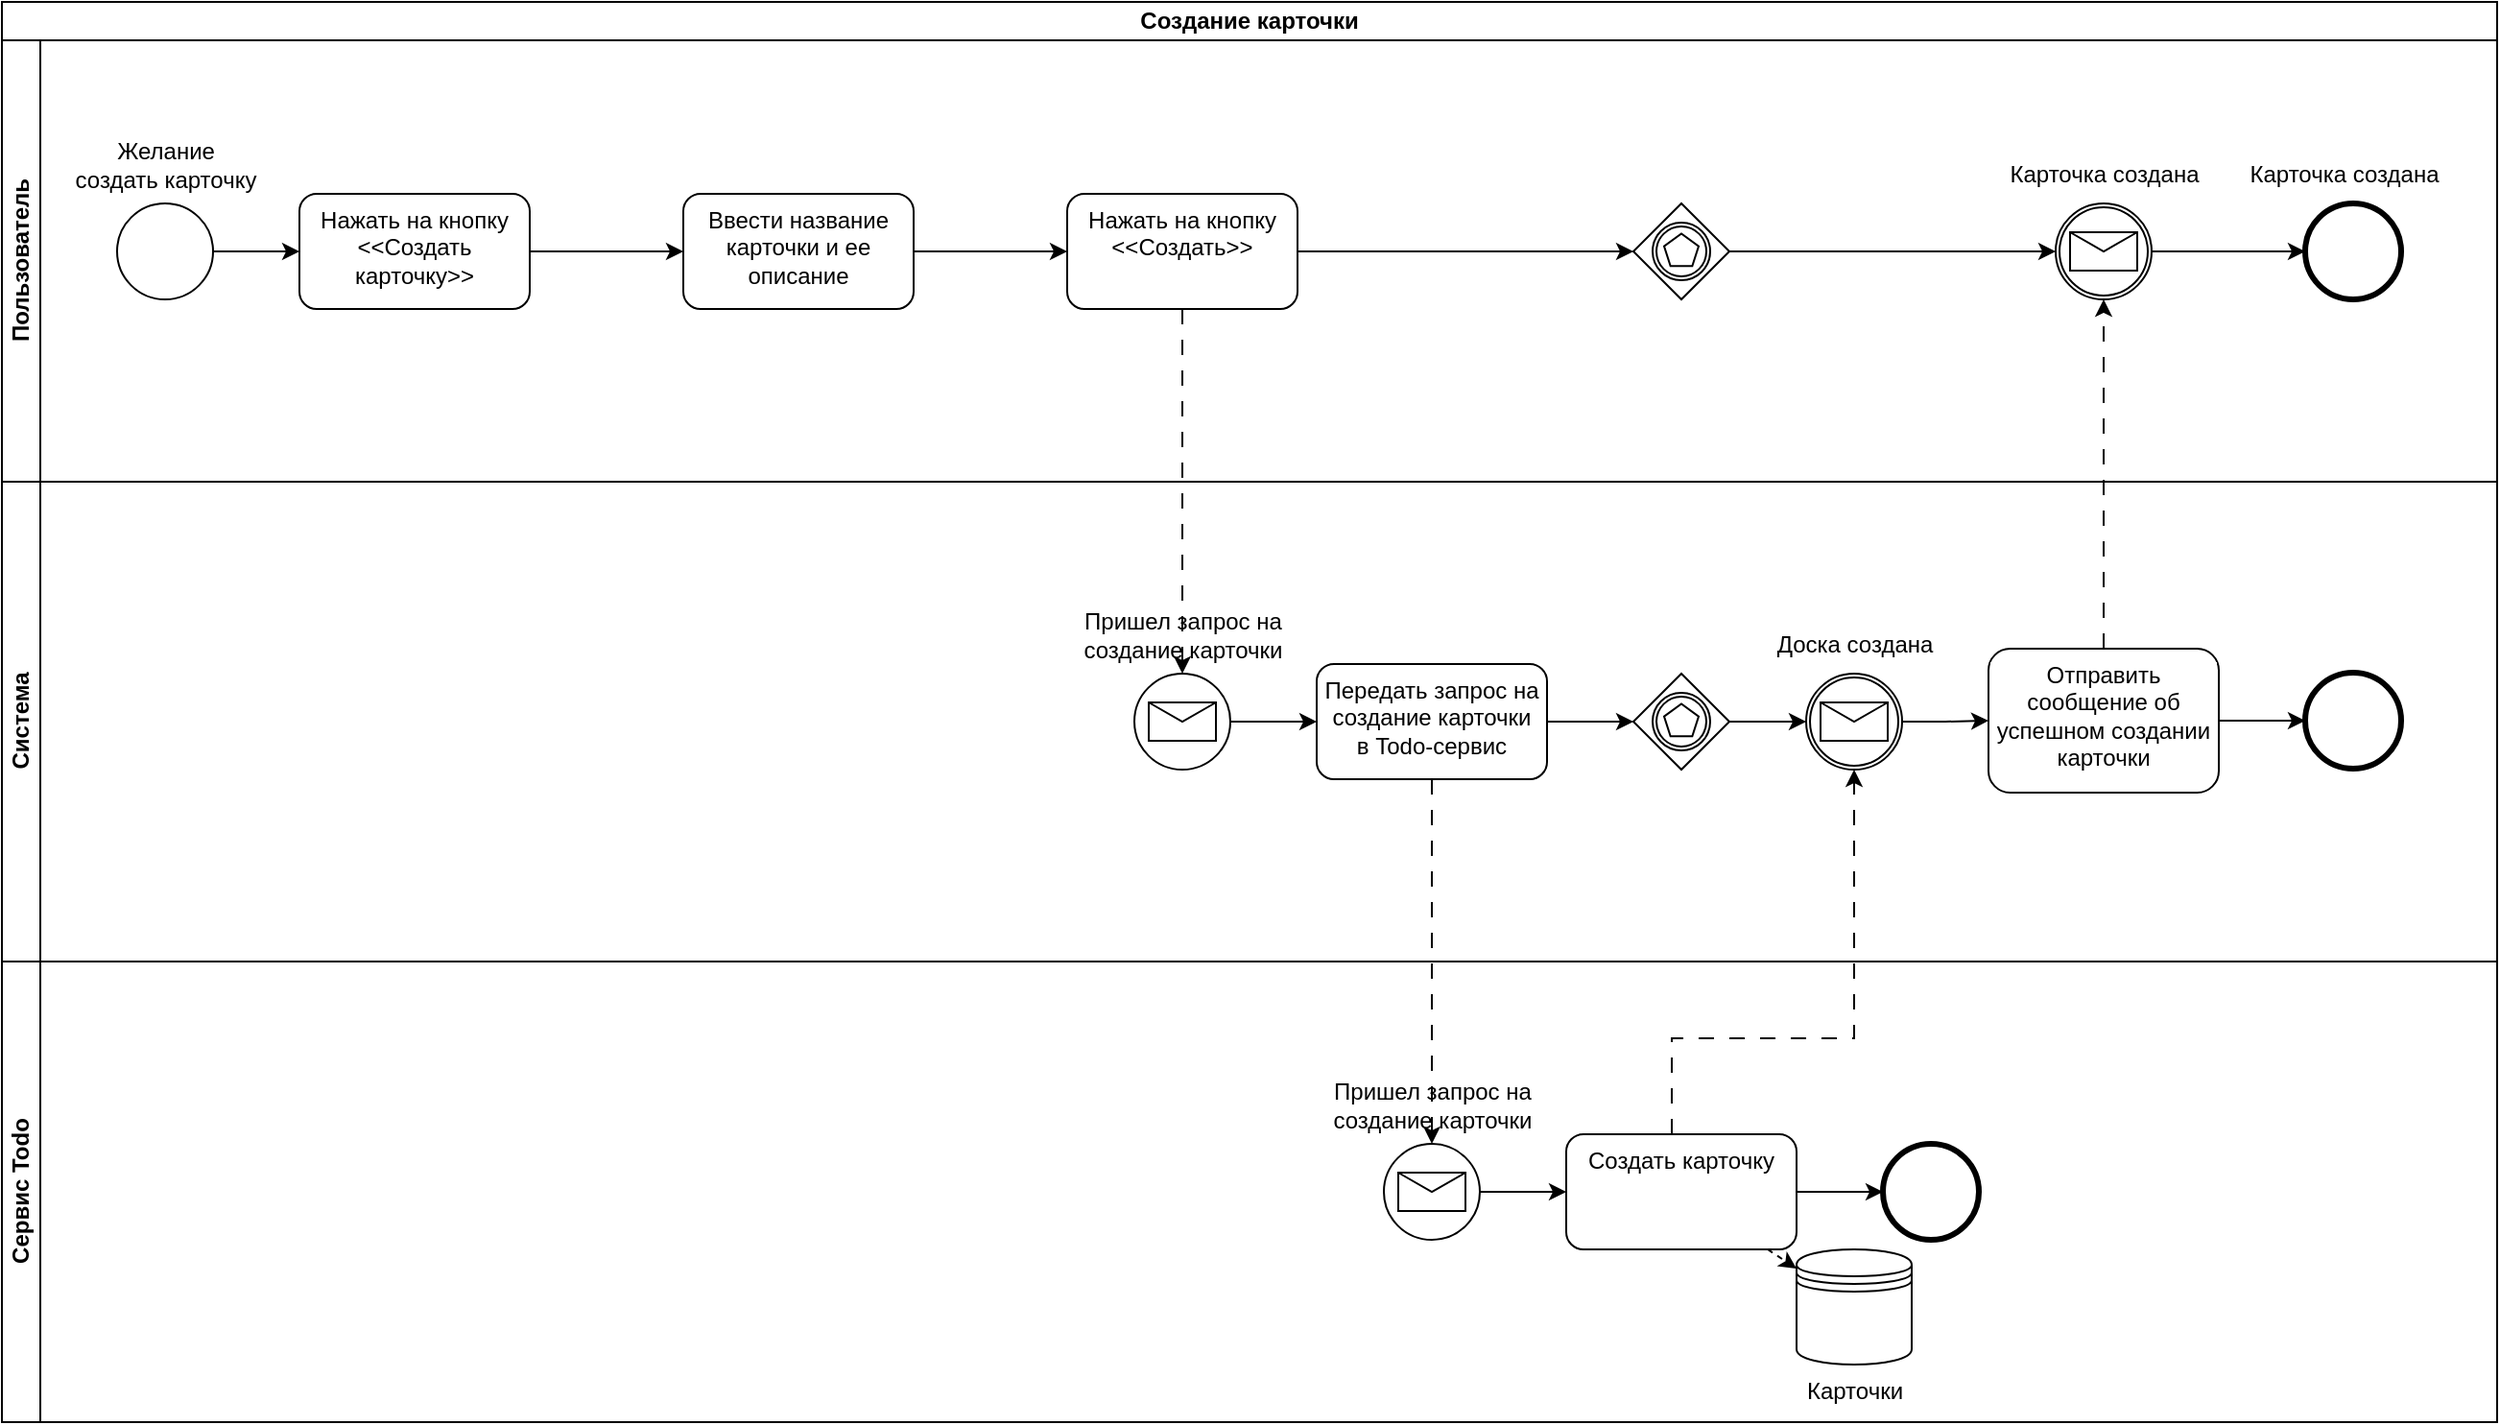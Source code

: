 <mxfile version="24.7.8">
  <diagram name="Page-1" id="QzjLn1SZSdujIkb1C91d">
    <mxGraphModel dx="1274" dy="875" grid="1" gridSize="10" guides="1" tooltips="1" connect="1" arrows="1" fold="1" page="0" pageScale="1" pageWidth="850" pageHeight="1100" math="0" shadow="0">
      <root>
        <mxCell id="0" />
        <mxCell id="1" parent="0" />
        <mxCell id="3l5RPIl40PxHx7laBUkO-1" value="Создание карточки" style="swimlane;html=1;childLayout=stackLayout;resizeParent=1;resizeParentMax=0;horizontal=1;startSize=20;horizontalStack=0;whiteSpace=wrap;" parent="1" vertex="1">
          <mxGeometry x="540" y="210" width="1300" height="740" as="geometry" />
        </mxCell>
        <mxCell id="3l5RPIl40PxHx7laBUkO-2" value="Пользователь" style="swimlane;html=1;startSize=20;horizontal=0;" parent="3l5RPIl40PxHx7laBUkO-1" vertex="1">
          <mxGeometry y="20" width="1300" height="230" as="geometry" />
        </mxCell>
        <mxCell id="3l5RPIl40PxHx7laBUkO-8" value="" style="edgeStyle=orthogonalEdgeStyle;rounded=0;orthogonalLoop=1;jettySize=auto;html=1;" parent="3l5RPIl40PxHx7laBUkO-2" source="3l5RPIl40PxHx7laBUkO-5" target="3l5RPIl40PxHx7laBUkO-7" edge="1">
          <mxGeometry relative="1" as="geometry" />
        </mxCell>
        <mxCell id="3l5RPIl40PxHx7laBUkO-5" value="" style="points=[[0.145,0.145,0],[0.5,0,0],[0.855,0.145,0],[1,0.5,0],[0.855,0.855,0],[0.5,1,0],[0.145,0.855,0],[0,0.5,0]];shape=mxgraph.bpmn.event;html=1;verticalLabelPosition=bottom;labelBackgroundColor=#ffffff;verticalAlign=top;align=center;perimeter=ellipsePerimeter;outlineConnect=0;aspect=fixed;outline=standard;symbol=general;" parent="3l5RPIl40PxHx7laBUkO-2" vertex="1">
          <mxGeometry x="60" y="85" width="50" height="50" as="geometry" />
        </mxCell>
        <mxCell id="3l5RPIl40PxHx7laBUkO-6" value="Желание&lt;div&gt;создать карточку&lt;/div&gt;" style="text;html=1;align=center;verticalAlign=middle;resizable=0;points=[];autosize=1;strokeColor=none;fillColor=none;" parent="3l5RPIl40PxHx7laBUkO-2" vertex="1">
          <mxGeometry x="25" y="45" width="120" height="40" as="geometry" />
        </mxCell>
        <mxCell id="3l5RPIl40PxHx7laBUkO-10" value="" style="edgeStyle=orthogonalEdgeStyle;rounded=0;orthogonalLoop=1;jettySize=auto;html=1;" parent="3l5RPIl40PxHx7laBUkO-2" source="3l5RPIl40PxHx7laBUkO-7" target="3l5RPIl40PxHx7laBUkO-9" edge="1">
          <mxGeometry relative="1" as="geometry" />
        </mxCell>
        <mxCell id="3l5RPIl40PxHx7laBUkO-7" value="Нажать на кнопку&lt;br&gt;&amp;lt;&amp;lt;Создать карточку&amp;gt;&amp;gt;" style="rounded=1;whiteSpace=wrap;html=1;verticalAlign=top;labelBackgroundColor=#ffffff;" parent="3l5RPIl40PxHx7laBUkO-2" vertex="1">
          <mxGeometry x="155" y="80" width="120" height="60" as="geometry" />
        </mxCell>
        <mxCell id="3l5RPIl40PxHx7laBUkO-12" value="" style="edgeStyle=orthogonalEdgeStyle;rounded=0;orthogonalLoop=1;jettySize=auto;html=1;" parent="3l5RPIl40PxHx7laBUkO-2" source="3l5RPIl40PxHx7laBUkO-9" target="3l5RPIl40PxHx7laBUkO-11" edge="1">
          <mxGeometry relative="1" as="geometry" />
        </mxCell>
        <mxCell id="3l5RPIl40PxHx7laBUkO-9" value="Ввести название карточки и ее описание" style="rounded=1;whiteSpace=wrap;html=1;verticalAlign=top;labelBackgroundColor=#ffffff;" parent="3l5RPIl40PxHx7laBUkO-2" vertex="1">
          <mxGeometry x="355" y="80" width="120" height="60" as="geometry" />
        </mxCell>
        <mxCell id="3l5RPIl40PxHx7laBUkO-43" style="edgeStyle=orthogonalEdgeStyle;rounded=0;orthogonalLoop=1;jettySize=auto;html=1;" parent="3l5RPIl40PxHx7laBUkO-2" source="3l5RPIl40PxHx7laBUkO-11" target="3l5RPIl40PxHx7laBUkO-42" edge="1">
          <mxGeometry relative="1" as="geometry" />
        </mxCell>
        <mxCell id="3l5RPIl40PxHx7laBUkO-11" value="Нажать на кнопку&lt;div&gt;&amp;lt;&amp;lt;Создать&amp;gt;&amp;gt;&lt;/div&gt;" style="rounded=1;whiteSpace=wrap;html=1;verticalAlign=top;labelBackgroundColor=#ffffff;" parent="3l5RPIl40PxHx7laBUkO-2" vertex="1">
          <mxGeometry x="555" y="80" width="120" height="60" as="geometry" />
        </mxCell>
        <mxCell id="3l5RPIl40PxHx7laBUkO-47" style="edgeStyle=orthogonalEdgeStyle;rounded=0;orthogonalLoop=1;jettySize=auto;html=1;" parent="3l5RPIl40PxHx7laBUkO-2" source="3l5RPIl40PxHx7laBUkO-40" target="3l5RPIl40PxHx7laBUkO-45" edge="1">
          <mxGeometry relative="1" as="geometry" />
        </mxCell>
        <mxCell id="3l5RPIl40PxHx7laBUkO-40" value="" style="points=[[0.145,0.145,0],[0.5,0,0],[0.855,0.145,0],[1,0.5,0],[0.855,0.855,0],[0.5,1,0],[0.145,0.855,0],[0,0.5,0]];shape=mxgraph.bpmn.event;html=1;verticalLabelPosition=bottom;labelBackgroundColor=#ffffff;verticalAlign=top;align=center;perimeter=ellipsePerimeter;outlineConnect=0;aspect=fixed;outline=catching;symbol=message;" parent="3l5RPIl40PxHx7laBUkO-2" vertex="1">
          <mxGeometry x="1070" y="85" width="50" height="50" as="geometry" />
        </mxCell>
        <mxCell id="3l5RPIl40PxHx7laBUkO-46" style="edgeStyle=orthogonalEdgeStyle;rounded=0;orthogonalLoop=1;jettySize=auto;html=1;" parent="3l5RPIl40PxHx7laBUkO-2" source="3l5RPIl40PxHx7laBUkO-42" target="3l5RPIl40PxHx7laBUkO-40" edge="1">
          <mxGeometry relative="1" as="geometry" />
        </mxCell>
        <mxCell id="3l5RPIl40PxHx7laBUkO-42" value="" style="points=[[0.25,0.25,0],[0.5,0,0],[0.75,0.25,0],[1,0.5,0],[0.75,0.75,0],[0.5,1,0],[0.25,0.75,0],[0,0.5,0]];shape=mxgraph.bpmn.gateway2;html=1;verticalLabelPosition=bottom;labelBackgroundColor=#ffffff;verticalAlign=top;align=center;perimeter=rhombusPerimeter;outlineConnect=0;outline=catching;symbol=multiple;" parent="3l5RPIl40PxHx7laBUkO-2" vertex="1">
          <mxGeometry x="850" y="85" width="50" height="50" as="geometry" />
        </mxCell>
        <mxCell id="3l5RPIl40PxHx7laBUkO-44" value="Карточка создана" style="text;html=1;align=center;verticalAlign=middle;resizable=0;points=[];autosize=1;strokeColor=none;fillColor=none;" parent="3l5RPIl40PxHx7laBUkO-2" vertex="1">
          <mxGeometry x="1035" y="55" width="120" height="30" as="geometry" />
        </mxCell>
        <mxCell id="3l5RPIl40PxHx7laBUkO-45" value="" style="points=[[0.145,0.145,0],[0.5,0,0],[0.855,0.145,0],[1,0.5,0],[0.855,0.855,0],[0.5,1,0],[0.145,0.855,0],[0,0.5,0]];shape=mxgraph.bpmn.event;html=1;verticalLabelPosition=bottom;labelBackgroundColor=#ffffff;verticalAlign=top;align=center;perimeter=ellipsePerimeter;outlineConnect=0;aspect=fixed;outline=end;symbol=terminate2;" parent="3l5RPIl40PxHx7laBUkO-2" vertex="1">
          <mxGeometry x="1200" y="85" width="50" height="50" as="geometry" />
        </mxCell>
        <mxCell id="3l5RPIl40PxHx7laBUkO-54" value="Карточка создана" style="text;html=1;align=center;verticalAlign=middle;resizable=0;points=[];autosize=1;strokeColor=none;fillColor=none;" parent="3l5RPIl40PxHx7laBUkO-2" vertex="1">
          <mxGeometry x="1160" y="55" width="120" height="30" as="geometry" />
        </mxCell>
        <mxCell id="3l5RPIl40PxHx7laBUkO-3" value="Система" style="swimlane;html=1;startSize=20;horizontal=0;" parent="3l5RPIl40PxHx7laBUkO-1" vertex="1">
          <mxGeometry y="250" width="1300" height="250" as="geometry" />
        </mxCell>
        <mxCell id="3l5RPIl40PxHx7laBUkO-20" value="" style="edgeStyle=orthogonalEdgeStyle;rounded=0;orthogonalLoop=1;jettySize=auto;html=1;" parent="3l5RPIl40PxHx7laBUkO-3" source="3l5RPIl40PxHx7laBUkO-13" target="3l5RPIl40PxHx7laBUkO-19" edge="1">
          <mxGeometry relative="1" as="geometry" />
        </mxCell>
        <mxCell id="3l5RPIl40PxHx7laBUkO-13" value="" style="points=[[0.145,0.145,0],[0.5,0,0],[0.855,0.145,0],[1,0.5,0],[0.855,0.855,0],[0.5,1,0],[0.145,0.855,0],[0,0.5,0]];shape=mxgraph.bpmn.event;html=1;verticalLabelPosition=bottom;labelBackgroundColor=#ffffff;verticalAlign=top;align=center;perimeter=ellipsePerimeter;outlineConnect=0;aspect=fixed;outline=standard;symbol=message;" parent="3l5RPIl40PxHx7laBUkO-3" vertex="1">
          <mxGeometry x="590" y="100" width="50" height="50" as="geometry" />
        </mxCell>
        <mxCell id="3l5RPIl40PxHx7laBUkO-33" value="" style="edgeStyle=orthogonalEdgeStyle;rounded=0;orthogonalLoop=1;jettySize=auto;html=1;" parent="3l5RPIl40PxHx7laBUkO-3" source="3l5RPIl40PxHx7laBUkO-19" target="3l5RPIl40PxHx7laBUkO-29" edge="1">
          <mxGeometry relative="1" as="geometry">
            <Array as="points">
              <mxPoint x="860" y="140" />
              <mxPoint x="860" y="140" />
            </Array>
          </mxGeometry>
        </mxCell>
        <mxCell id="3l5RPIl40PxHx7laBUkO-19" value="Передать запрос на&lt;div&gt;создание карточки&lt;/div&gt;&lt;div&gt;в Todo-сервис&lt;/div&gt;" style="rounded=1;whiteSpace=wrap;html=1;verticalAlign=top;labelBackgroundColor=#ffffff;" parent="3l5RPIl40PxHx7laBUkO-3" vertex="1">
          <mxGeometry x="685" y="95" width="120" height="60" as="geometry" />
        </mxCell>
        <mxCell id="3l5RPIl40PxHx7laBUkO-14" value="Пришел запрос на&lt;div&gt;создание карточки&lt;/div&gt;" style="text;html=1;align=center;verticalAlign=middle;resizable=0;points=[];autosize=1;strokeColor=none;fillColor=none;" parent="3l5RPIl40PxHx7laBUkO-3" vertex="1">
          <mxGeometry x="550" y="60" width="130" height="40" as="geometry" />
        </mxCell>
        <mxCell id="3l5RPIl40PxHx7laBUkO-34" style="edgeStyle=orthogonalEdgeStyle;rounded=0;orthogonalLoop=1;jettySize=auto;html=1;" parent="3l5RPIl40PxHx7laBUkO-3" source="3l5RPIl40PxHx7laBUkO-29" target="3l5RPIl40PxHx7laBUkO-30" edge="1">
          <mxGeometry relative="1" as="geometry" />
        </mxCell>
        <mxCell id="3l5RPIl40PxHx7laBUkO-29" value="" style="points=[[0.25,0.25,0],[0.5,0,0],[0.75,0.25,0],[1,0.5,0],[0.75,0.75,0],[0.5,1,0],[0.25,0.75,0],[0,0.5,0]];shape=mxgraph.bpmn.gateway2;html=1;verticalLabelPosition=bottom;labelBackgroundColor=#ffffff;verticalAlign=top;align=center;perimeter=rhombusPerimeter;outlineConnect=0;outline=catching;symbol=multiple;" parent="3l5RPIl40PxHx7laBUkO-3" vertex="1">
          <mxGeometry x="850" y="100" width="50" height="50" as="geometry" />
        </mxCell>
        <mxCell id="3l5RPIl40PxHx7laBUkO-37" value="" style="edgeStyle=orthogonalEdgeStyle;rounded=0;orthogonalLoop=1;jettySize=auto;html=1;" parent="3l5RPIl40PxHx7laBUkO-3" source="3l5RPIl40PxHx7laBUkO-30" target="3l5RPIl40PxHx7laBUkO-36" edge="1">
          <mxGeometry relative="1" as="geometry" />
        </mxCell>
        <mxCell id="3l5RPIl40PxHx7laBUkO-30" value="" style="points=[[0.145,0.145,0],[0.5,0,0],[0.855,0.145,0],[1,0.5,0],[0.855,0.855,0],[0.5,1,0],[0.145,0.855,0],[0,0.5,0]];shape=mxgraph.bpmn.event;html=1;verticalLabelPosition=bottom;labelBackgroundColor=#ffffff;verticalAlign=top;align=center;perimeter=ellipsePerimeter;outlineConnect=0;aspect=fixed;outline=catching;symbol=message;" parent="3l5RPIl40PxHx7laBUkO-3" vertex="1">
          <mxGeometry x="940" y="100" width="50" height="50" as="geometry" />
        </mxCell>
        <mxCell id="3l5RPIl40PxHx7laBUkO-35" value="Доска создана" style="text;html=1;align=center;verticalAlign=middle;resizable=0;points=[];autosize=1;strokeColor=none;fillColor=none;" parent="3l5RPIl40PxHx7laBUkO-3" vertex="1">
          <mxGeometry x="915" y="70" width="100" height="30" as="geometry" />
        </mxCell>
        <mxCell id="3l5RPIl40PxHx7laBUkO-39" style="edgeStyle=orthogonalEdgeStyle;rounded=0;orthogonalLoop=1;jettySize=auto;html=1;" parent="3l5RPIl40PxHx7laBUkO-3" source="3l5RPIl40PxHx7laBUkO-36" target="3l5RPIl40PxHx7laBUkO-38" edge="1">
          <mxGeometry relative="1" as="geometry" />
        </mxCell>
        <mxCell id="3l5RPIl40PxHx7laBUkO-36" value="Отправить сообщение об успешном создании карточки" style="rounded=1;whiteSpace=wrap;html=1;verticalAlign=top;labelBackgroundColor=#ffffff;" parent="3l5RPIl40PxHx7laBUkO-3" vertex="1">
          <mxGeometry x="1035" y="87" width="120" height="75" as="geometry" />
        </mxCell>
        <mxCell id="3l5RPIl40PxHx7laBUkO-38" value="" style="points=[[0.145,0.145,0],[0.5,0,0],[0.855,0.145,0],[1,0.5,0],[0.855,0.855,0],[0.5,1,0],[0.145,0.855,0],[0,0.5,0]];shape=mxgraph.bpmn.event;html=1;verticalLabelPosition=bottom;labelBackgroundColor=#ffffff;verticalAlign=top;align=center;perimeter=ellipsePerimeter;outlineConnect=0;aspect=fixed;outline=end;symbol=terminate2;" parent="3l5RPIl40PxHx7laBUkO-3" vertex="1">
          <mxGeometry x="1200" y="99.5" width="50" height="50" as="geometry" />
        </mxCell>
        <mxCell id="3l5RPIl40PxHx7laBUkO-32" style="edgeStyle=orthogonalEdgeStyle;rounded=0;orthogonalLoop=1;jettySize=auto;html=1;dashed=1;dashPattern=8 8;" parent="3l5RPIl40PxHx7laBUkO-1" source="3l5RPIl40PxHx7laBUkO-22" target="3l5RPIl40PxHx7laBUkO-30" edge="1">
          <mxGeometry relative="1" as="geometry">
            <Array as="points">
              <mxPoint x="870" y="540" />
              <mxPoint x="965" y="540" />
            </Array>
          </mxGeometry>
        </mxCell>
        <mxCell id="3l5RPIl40PxHx7laBUkO-41" style="edgeStyle=orthogonalEdgeStyle;rounded=0;orthogonalLoop=1;jettySize=auto;html=1;dashed=1;dashPattern=8 8;" parent="3l5RPIl40PxHx7laBUkO-1" source="3l5RPIl40PxHx7laBUkO-36" target="3l5RPIl40PxHx7laBUkO-40" edge="1">
          <mxGeometry relative="1" as="geometry" />
        </mxCell>
        <mxCell id="3l5RPIl40PxHx7laBUkO-48" style="edgeStyle=orthogonalEdgeStyle;rounded=0;orthogonalLoop=1;jettySize=auto;html=1;dashed=1;dashPattern=8 8;" parent="3l5RPIl40PxHx7laBUkO-1" source="3l5RPIl40PxHx7laBUkO-11" target="3l5RPIl40PxHx7laBUkO-13" edge="1">
          <mxGeometry relative="1" as="geometry" />
        </mxCell>
        <mxCell id="3l5RPIl40PxHx7laBUkO-49" style="edgeStyle=orthogonalEdgeStyle;rounded=0;orthogonalLoop=1;jettySize=auto;html=1;dashed=1;dashPattern=8 8;" parent="3l5RPIl40PxHx7laBUkO-1" source="3l5RPIl40PxHx7laBUkO-19" target="3l5RPIl40PxHx7laBUkO-21" edge="1">
          <mxGeometry relative="1" as="geometry" />
        </mxCell>
        <mxCell id="3l5RPIl40PxHx7laBUkO-4" value="Сервис Todo" style="swimlane;html=1;startSize=20;horizontal=0;" parent="3l5RPIl40PxHx7laBUkO-1" vertex="1">
          <mxGeometry y="500" width="1300" height="240" as="geometry" />
        </mxCell>
        <mxCell id="3l5RPIl40PxHx7laBUkO-23" value="" style="edgeStyle=orthogonalEdgeStyle;rounded=0;orthogonalLoop=1;jettySize=auto;html=1;" parent="3l5RPIl40PxHx7laBUkO-4" source="3l5RPIl40PxHx7laBUkO-21" target="3l5RPIl40PxHx7laBUkO-22" edge="1">
          <mxGeometry relative="1" as="geometry" />
        </mxCell>
        <mxCell id="3l5RPIl40PxHx7laBUkO-21" value="" style="points=[[0.145,0.145,0],[0.5,0,0],[0.855,0.145,0],[1,0.5,0],[0.855,0.855,0],[0.5,1,0],[0.145,0.855,0],[0,0.5,0]];shape=mxgraph.bpmn.event;html=1;verticalLabelPosition=bottom;labelBackgroundColor=#ffffff;verticalAlign=top;align=center;perimeter=ellipsePerimeter;outlineConnect=0;aspect=fixed;outline=standard;symbol=message;" parent="3l5RPIl40PxHx7laBUkO-4" vertex="1">
          <mxGeometry x="720" y="95" width="50" height="50" as="geometry" />
        </mxCell>
        <mxCell id="3l5RPIl40PxHx7laBUkO-31" style="edgeStyle=orthogonalEdgeStyle;rounded=0;orthogonalLoop=1;jettySize=auto;html=1;" parent="3l5RPIl40PxHx7laBUkO-4" source="3l5RPIl40PxHx7laBUkO-22" target="3l5RPIl40PxHx7laBUkO-28" edge="1">
          <mxGeometry relative="1" as="geometry" />
        </mxCell>
        <mxCell id="3l5RPIl40PxHx7laBUkO-22" value="Создать карточку" style="rounded=1;whiteSpace=wrap;html=1;verticalAlign=top;labelBackgroundColor=#ffffff;" parent="3l5RPIl40PxHx7laBUkO-4" vertex="1">
          <mxGeometry x="815" y="90" width="120" height="60" as="geometry" />
        </mxCell>
        <mxCell id="3l5RPIl40PxHx7laBUkO-28" value="" style="points=[[0.145,0.145,0],[0.5,0,0],[0.855,0.145,0],[1,0.5,0],[0.855,0.855,0],[0.5,1,0],[0.145,0.855,0],[0,0.5,0]];shape=mxgraph.bpmn.event;html=1;verticalLabelPosition=bottom;labelBackgroundColor=#ffffff;verticalAlign=top;align=center;perimeter=ellipsePerimeter;outlineConnect=0;aspect=fixed;outline=end;symbol=terminate2;" parent="3l5RPIl40PxHx7laBUkO-4" vertex="1">
          <mxGeometry x="980" y="95" width="50" height="50" as="geometry" />
        </mxCell>
        <mxCell id="3l5RPIl40PxHx7laBUkO-52" value="Пришел запрос на&lt;div&gt;создание карточки&lt;/div&gt;" style="text;html=1;align=center;verticalAlign=middle;resizable=0;points=[];autosize=1;strokeColor=none;fillColor=none;" parent="3l5RPIl40PxHx7laBUkO-4" vertex="1">
          <mxGeometry x="680" y="55" width="130" height="40" as="geometry" />
        </mxCell>
        <mxCell id="nzGeilwu2gCmC9AM7dhi-1" style="rounded=0;orthogonalLoop=1;jettySize=auto;html=1;dashed=1;" edge="1" parent="1" target="nzGeilwu2gCmC9AM7dhi-2" source="3l5RPIl40PxHx7laBUkO-22">
          <mxGeometry relative="1" as="geometry">
            <mxPoint x="1470" y="870" as="sourcePoint" />
          </mxGeometry>
        </mxCell>
        <mxCell id="nzGeilwu2gCmC9AM7dhi-2" value="Карточки" style="shape=datastore;html=1;labelPosition=center;verticalLabelPosition=bottom;align=center;verticalAlign=top;" vertex="1" parent="1">
          <mxGeometry x="1475" y="860" width="60" height="60" as="geometry" />
        </mxCell>
      </root>
    </mxGraphModel>
  </diagram>
</mxfile>
